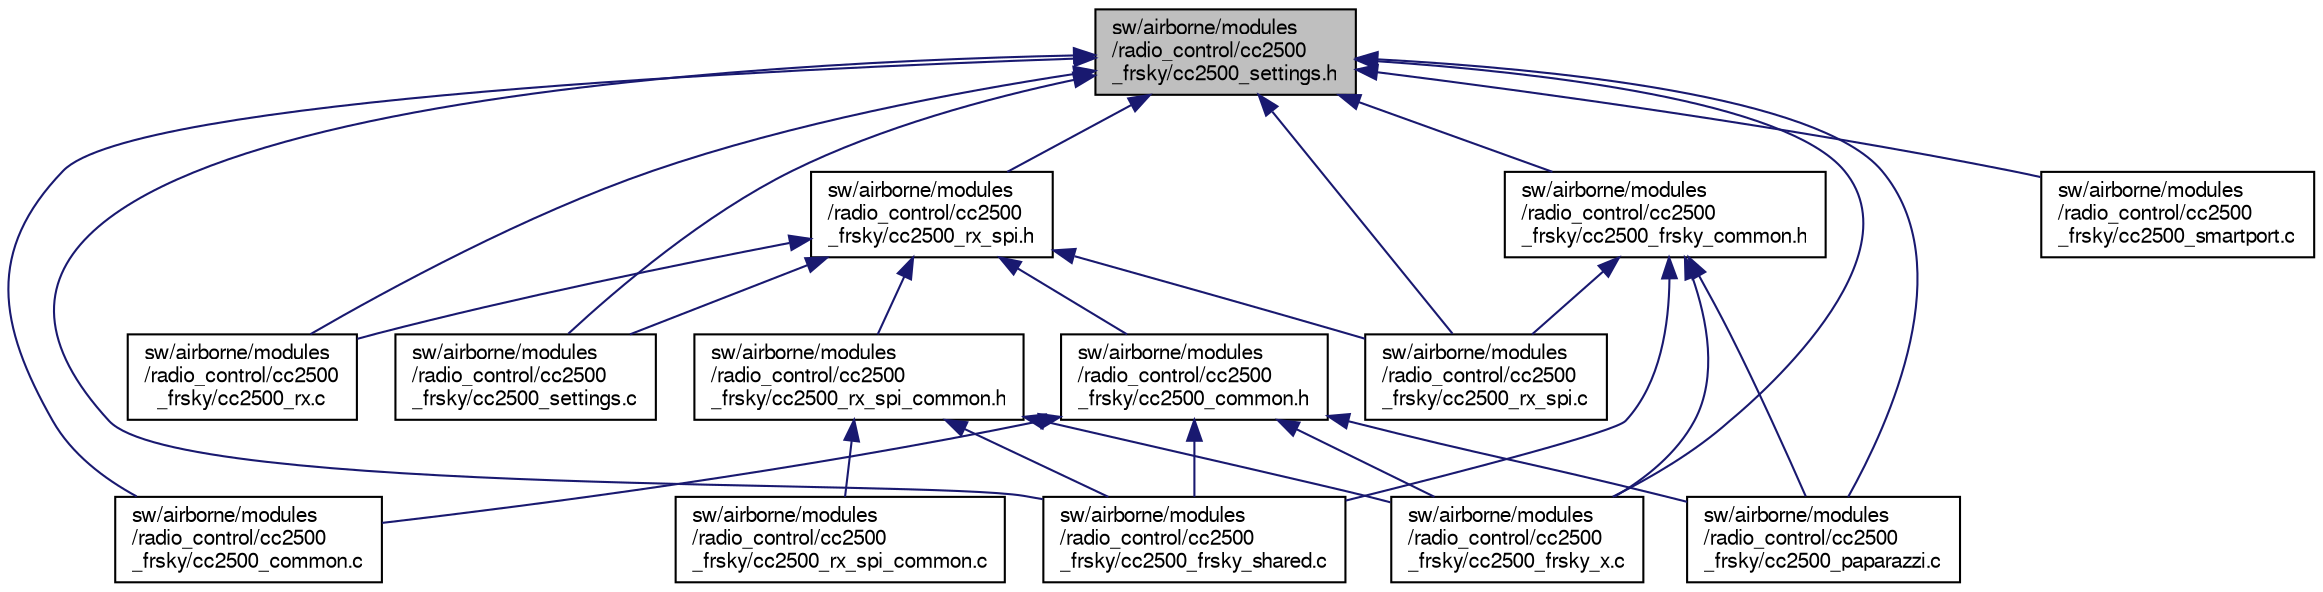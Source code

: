 digraph "sw/airborne/modules/radio_control/cc2500_frsky/cc2500_settings.h"
{
  edge [fontname="FreeSans",fontsize="10",labelfontname="FreeSans",labelfontsize="10"];
  node [fontname="FreeSans",fontsize="10",shape=record];
  Node1 [label="sw/airborne/modules\l/radio_control/cc2500\l_frsky/cc2500_settings.h",height=0.2,width=0.4,color="black", fillcolor="grey75", style="filled", fontcolor="black"];
  Node1 -> Node2 [dir="back",color="midnightblue",fontsize="10",style="solid",fontname="FreeSans"];
  Node2 [label="sw/airborne/modules\l/radio_control/cc2500\l_frsky/cc2500_common.c",height=0.2,width=0.4,color="black", fillcolor="white", style="filled",URL="$cc2500__common_8c.html"];
  Node1 -> Node3 [dir="back",color="midnightblue",fontsize="10",style="solid",fontname="FreeSans"];
  Node3 [label="sw/airborne/modules\l/radio_control/cc2500\l_frsky/cc2500_rx_spi.h",height=0.2,width=0.4,color="black", fillcolor="white", style="filled",URL="$cc2500__rx__spi_8h.html"];
  Node3 -> Node4 [dir="back",color="midnightblue",fontsize="10",style="solid",fontname="FreeSans"];
  Node4 [label="sw/airborne/modules\l/radio_control/cc2500\l_frsky/cc2500_common.h",height=0.2,width=0.4,color="black", fillcolor="white", style="filled",URL="$cc2500__common_8h.html"];
  Node4 -> Node2 [dir="back",color="midnightblue",fontsize="10",style="solid",fontname="FreeSans"];
  Node4 -> Node5 [dir="back",color="midnightblue",fontsize="10",style="solid",fontname="FreeSans"];
  Node5 [label="sw/airborne/modules\l/radio_control/cc2500\l_frsky/cc2500_frsky_shared.c",height=0.2,width=0.4,color="black", fillcolor="white", style="filled",URL="$cc2500__frsky__shared_8c.html"];
  Node4 -> Node6 [dir="back",color="midnightblue",fontsize="10",style="solid",fontname="FreeSans"];
  Node6 [label="sw/airborne/modules\l/radio_control/cc2500\l_frsky/cc2500_frsky_x.c",height=0.2,width=0.4,color="black", fillcolor="white", style="filled",URL="$cc2500__frsky__x_8c.html"];
  Node4 -> Node7 [dir="back",color="midnightblue",fontsize="10",style="solid",fontname="FreeSans"];
  Node7 [label="sw/airborne/modules\l/radio_control/cc2500\l_frsky/cc2500_paparazzi.c",height=0.2,width=0.4,color="black", fillcolor="white", style="filled",URL="$cc2500__paparazzi_8c.html"];
  Node3 -> Node8 [dir="back",color="midnightblue",fontsize="10",style="solid",fontname="FreeSans"];
  Node8 [label="sw/airborne/modules\l/radio_control/cc2500\l_frsky/cc2500_rx_spi_common.h",height=0.2,width=0.4,color="black", fillcolor="white", style="filled",URL="$cc2500__rx__spi__common_8h.html"];
  Node8 -> Node5 [dir="back",color="midnightblue",fontsize="10",style="solid",fontname="FreeSans"];
  Node8 -> Node6 [dir="back",color="midnightblue",fontsize="10",style="solid",fontname="FreeSans"];
  Node8 -> Node9 [dir="back",color="midnightblue",fontsize="10",style="solid",fontname="FreeSans"];
  Node9 [label="sw/airborne/modules\l/radio_control/cc2500\l_frsky/cc2500_rx_spi_common.c",height=0.2,width=0.4,color="black", fillcolor="white", style="filled",URL="$cc2500__rx__spi__common_8c.html"];
  Node3 -> Node10 [dir="back",color="midnightblue",fontsize="10",style="solid",fontname="FreeSans"];
  Node10 [label="sw/airborne/modules\l/radio_control/cc2500\l_frsky/cc2500_rx.c",height=0.2,width=0.4,color="black", fillcolor="white", style="filled",URL="$cc2500__rx_8c.html"];
  Node3 -> Node11 [dir="back",color="midnightblue",fontsize="10",style="solid",fontname="FreeSans"];
  Node11 [label="sw/airborne/modules\l/radio_control/cc2500\l_frsky/cc2500_rx_spi.c",height=0.2,width=0.4,color="black", fillcolor="white", style="filled",URL="$cc2500__rx__spi_8c.html"];
  Node3 -> Node12 [dir="back",color="midnightblue",fontsize="10",style="solid",fontname="FreeSans"];
  Node12 [label="sw/airborne/modules\l/radio_control/cc2500\l_frsky/cc2500_settings.c",height=0.2,width=0.4,color="black", fillcolor="white", style="filled",URL="$cc2500__settings_8c.html"];
  Node1 -> Node13 [dir="back",color="midnightblue",fontsize="10",style="solid",fontname="FreeSans"];
  Node13 [label="sw/airborne/modules\l/radio_control/cc2500\l_frsky/cc2500_frsky_common.h",height=0.2,width=0.4,color="black", fillcolor="white", style="filled",URL="$cc2500__frsky__common_8h.html"];
  Node13 -> Node5 [dir="back",color="midnightblue",fontsize="10",style="solid",fontname="FreeSans"];
  Node13 -> Node6 [dir="back",color="midnightblue",fontsize="10",style="solid",fontname="FreeSans"];
  Node13 -> Node7 [dir="back",color="midnightblue",fontsize="10",style="solid",fontname="FreeSans"];
  Node13 -> Node11 [dir="back",color="midnightblue",fontsize="10",style="solid",fontname="FreeSans"];
  Node1 -> Node5 [dir="back",color="midnightblue",fontsize="10",style="solid",fontname="FreeSans"];
  Node1 -> Node6 [dir="back",color="midnightblue",fontsize="10",style="solid",fontname="FreeSans"];
  Node1 -> Node7 [dir="back",color="midnightblue",fontsize="10",style="solid",fontname="FreeSans"];
  Node1 -> Node10 [dir="back",color="midnightblue",fontsize="10",style="solid",fontname="FreeSans"];
  Node1 -> Node11 [dir="back",color="midnightblue",fontsize="10",style="solid",fontname="FreeSans"];
  Node1 -> Node12 [dir="back",color="midnightblue",fontsize="10",style="solid",fontname="FreeSans"];
  Node1 -> Node14 [dir="back",color="midnightblue",fontsize="10",style="solid",fontname="FreeSans"];
  Node14 [label="sw/airborne/modules\l/radio_control/cc2500\l_frsky/cc2500_smartport.c",height=0.2,width=0.4,color="black", fillcolor="white", style="filled",URL="$cc2500__smartport_8c.html"];
}
